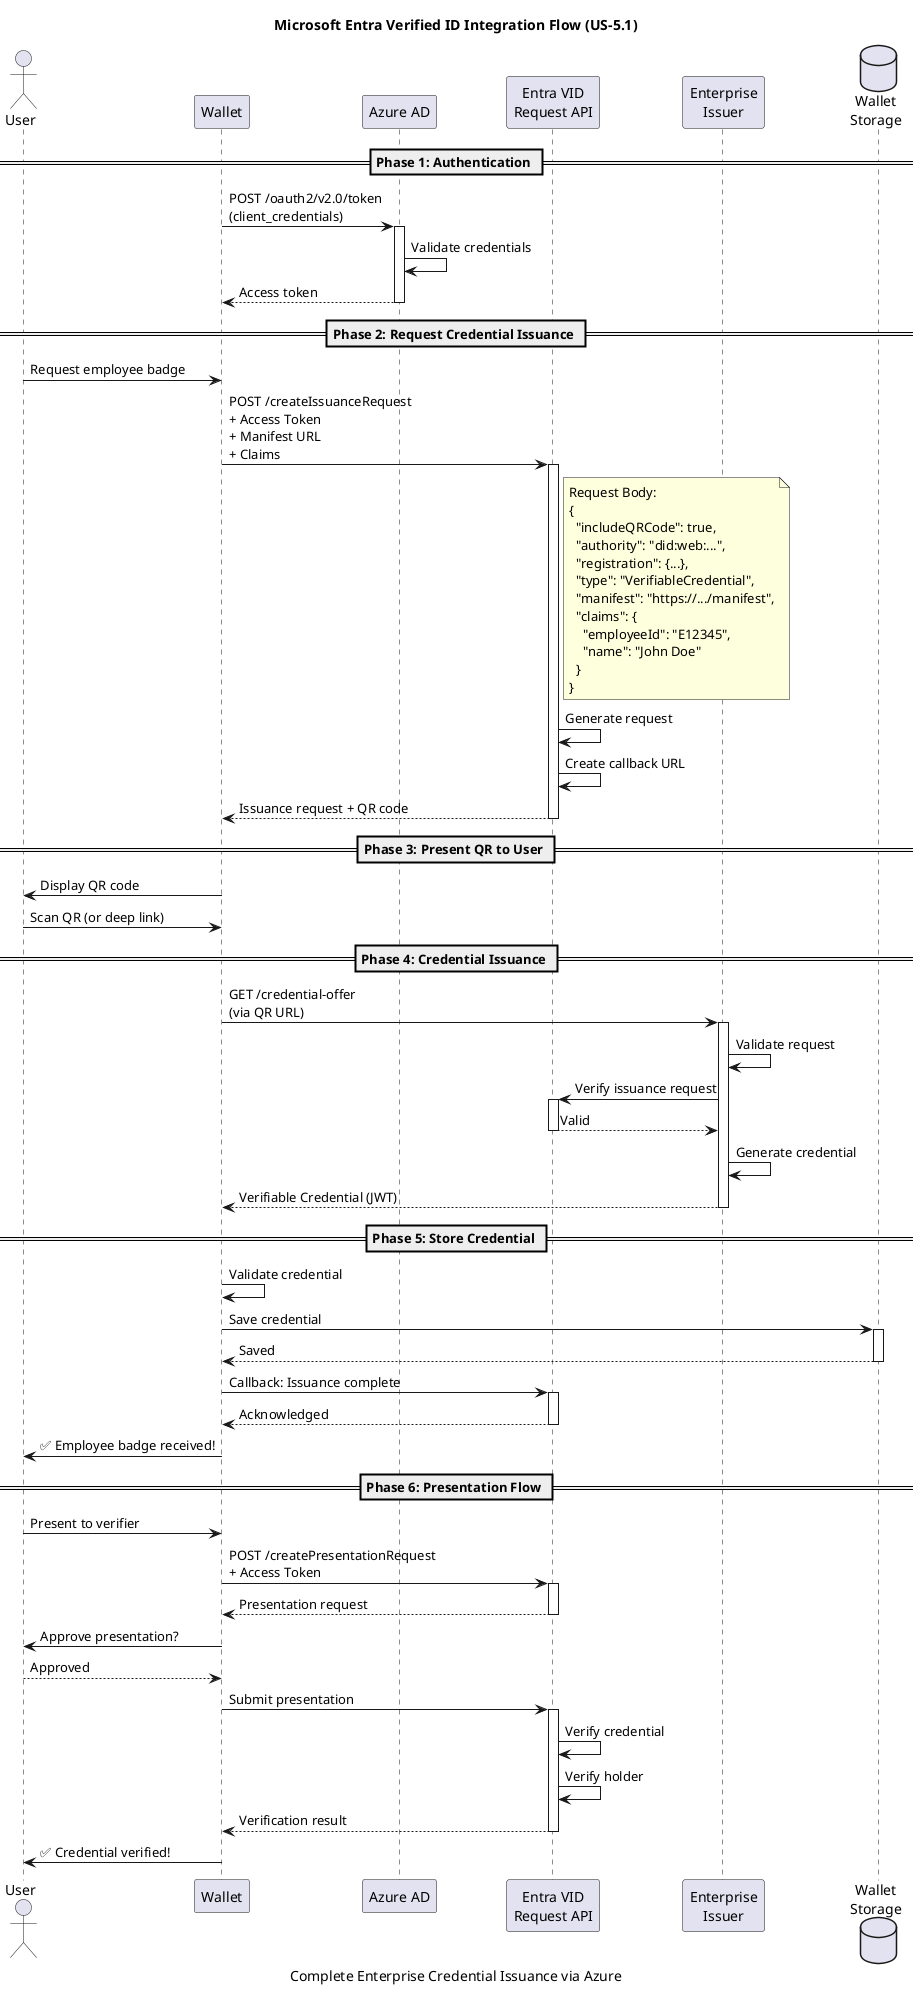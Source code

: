 @startuml
title Microsoft Entra Verified ID Integration Flow (US-5.1)
caption Complete Enterprise Credential Issuance via Azure

actor User
participant "Wallet" as Wallet
participant "Azure AD" as AAD
participant "Entra VID\nRequest API" as Entra
participant "Enterprise\nIssuer" as Issuer
database "Wallet\nStorage" as Storage

== Phase 1: Authentication ==
Wallet -> AAD: POST /oauth2/v2.0/token\n(client_credentials)
activate AAD
AAD -> AAD: Validate credentials
AAD --> Wallet: Access token
deactivate AAD

== Phase 2: Request Credential Issuance ==
User -> Wallet: Request employee badge
Wallet -> Entra: POST /createIssuanceRequest\n+ Access Token\n+ Manifest URL\n+ Claims
activate Entra

note right of Entra
Request Body:
{
  "includeQRCode": true,
  "authority": "did:web:...",
  "registration": {...},
  "type": "VerifiableCredential",
  "manifest": "https://.../manifest",
  "claims": {
    "employeeId": "E12345",
    "name": "John Doe"
  }
}
end note

Entra -> Entra: Generate request
Entra -> Entra: Create callback URL
Entra --> Wallet: Issuance request + QR code
deactivate Entra

== Phase 3: Present QR to User ==
Wallet -> User: Display QR code
User -> Wallet: Scan QR (or deep link)

== Phase 4: Credential Issuance ==
Wallet -> Issuer: GET /credential-offer\n(via QR URL)
activate Issuer
Issuer -> Issuer: Validate request
Issuer -> Entra: Verify issuance request
activate Entra
Entra --> Issuer: Valid
deactivate Entra

Issuer -> Issuer: Generate credential
Issuer --> Wallet: Verifiable Credential (JWT)
deactivate Issuer

== Phase 5: Store Credential ==
Wallet -> Wallet: Validate credential
Wallet -> Storage: Save credential
activate Storage
Storage --> Wallet: Saved
deactivate Storage

Wallet -> Entra: Callback: Issuance complete
activate Entra
Entra --> Wallet: Acknowledged
deactivate Entra

Wallet -> User: ✅ Employee badge received!

== Phase 6: Presentation Flow ==
User -> Wallet: Present to verifier
Wallet -> Entra: POST /createPresentationRequest\n+ Access Token
activate Entra
Entra --> Wallet: Presentation request
deactivate Entra

Wallet -> User: Approve presentation?
User --> Wallet: Approved

Wallet -> Entra: Submit presentation
activate Entra
Entra -> Entra: Verify credential
Entra -> Entra: Verify holder
Entra --> Wallet: Verification result
deactivate Entra

Wallet -> User: ✅ Credential verified!

@enduml
